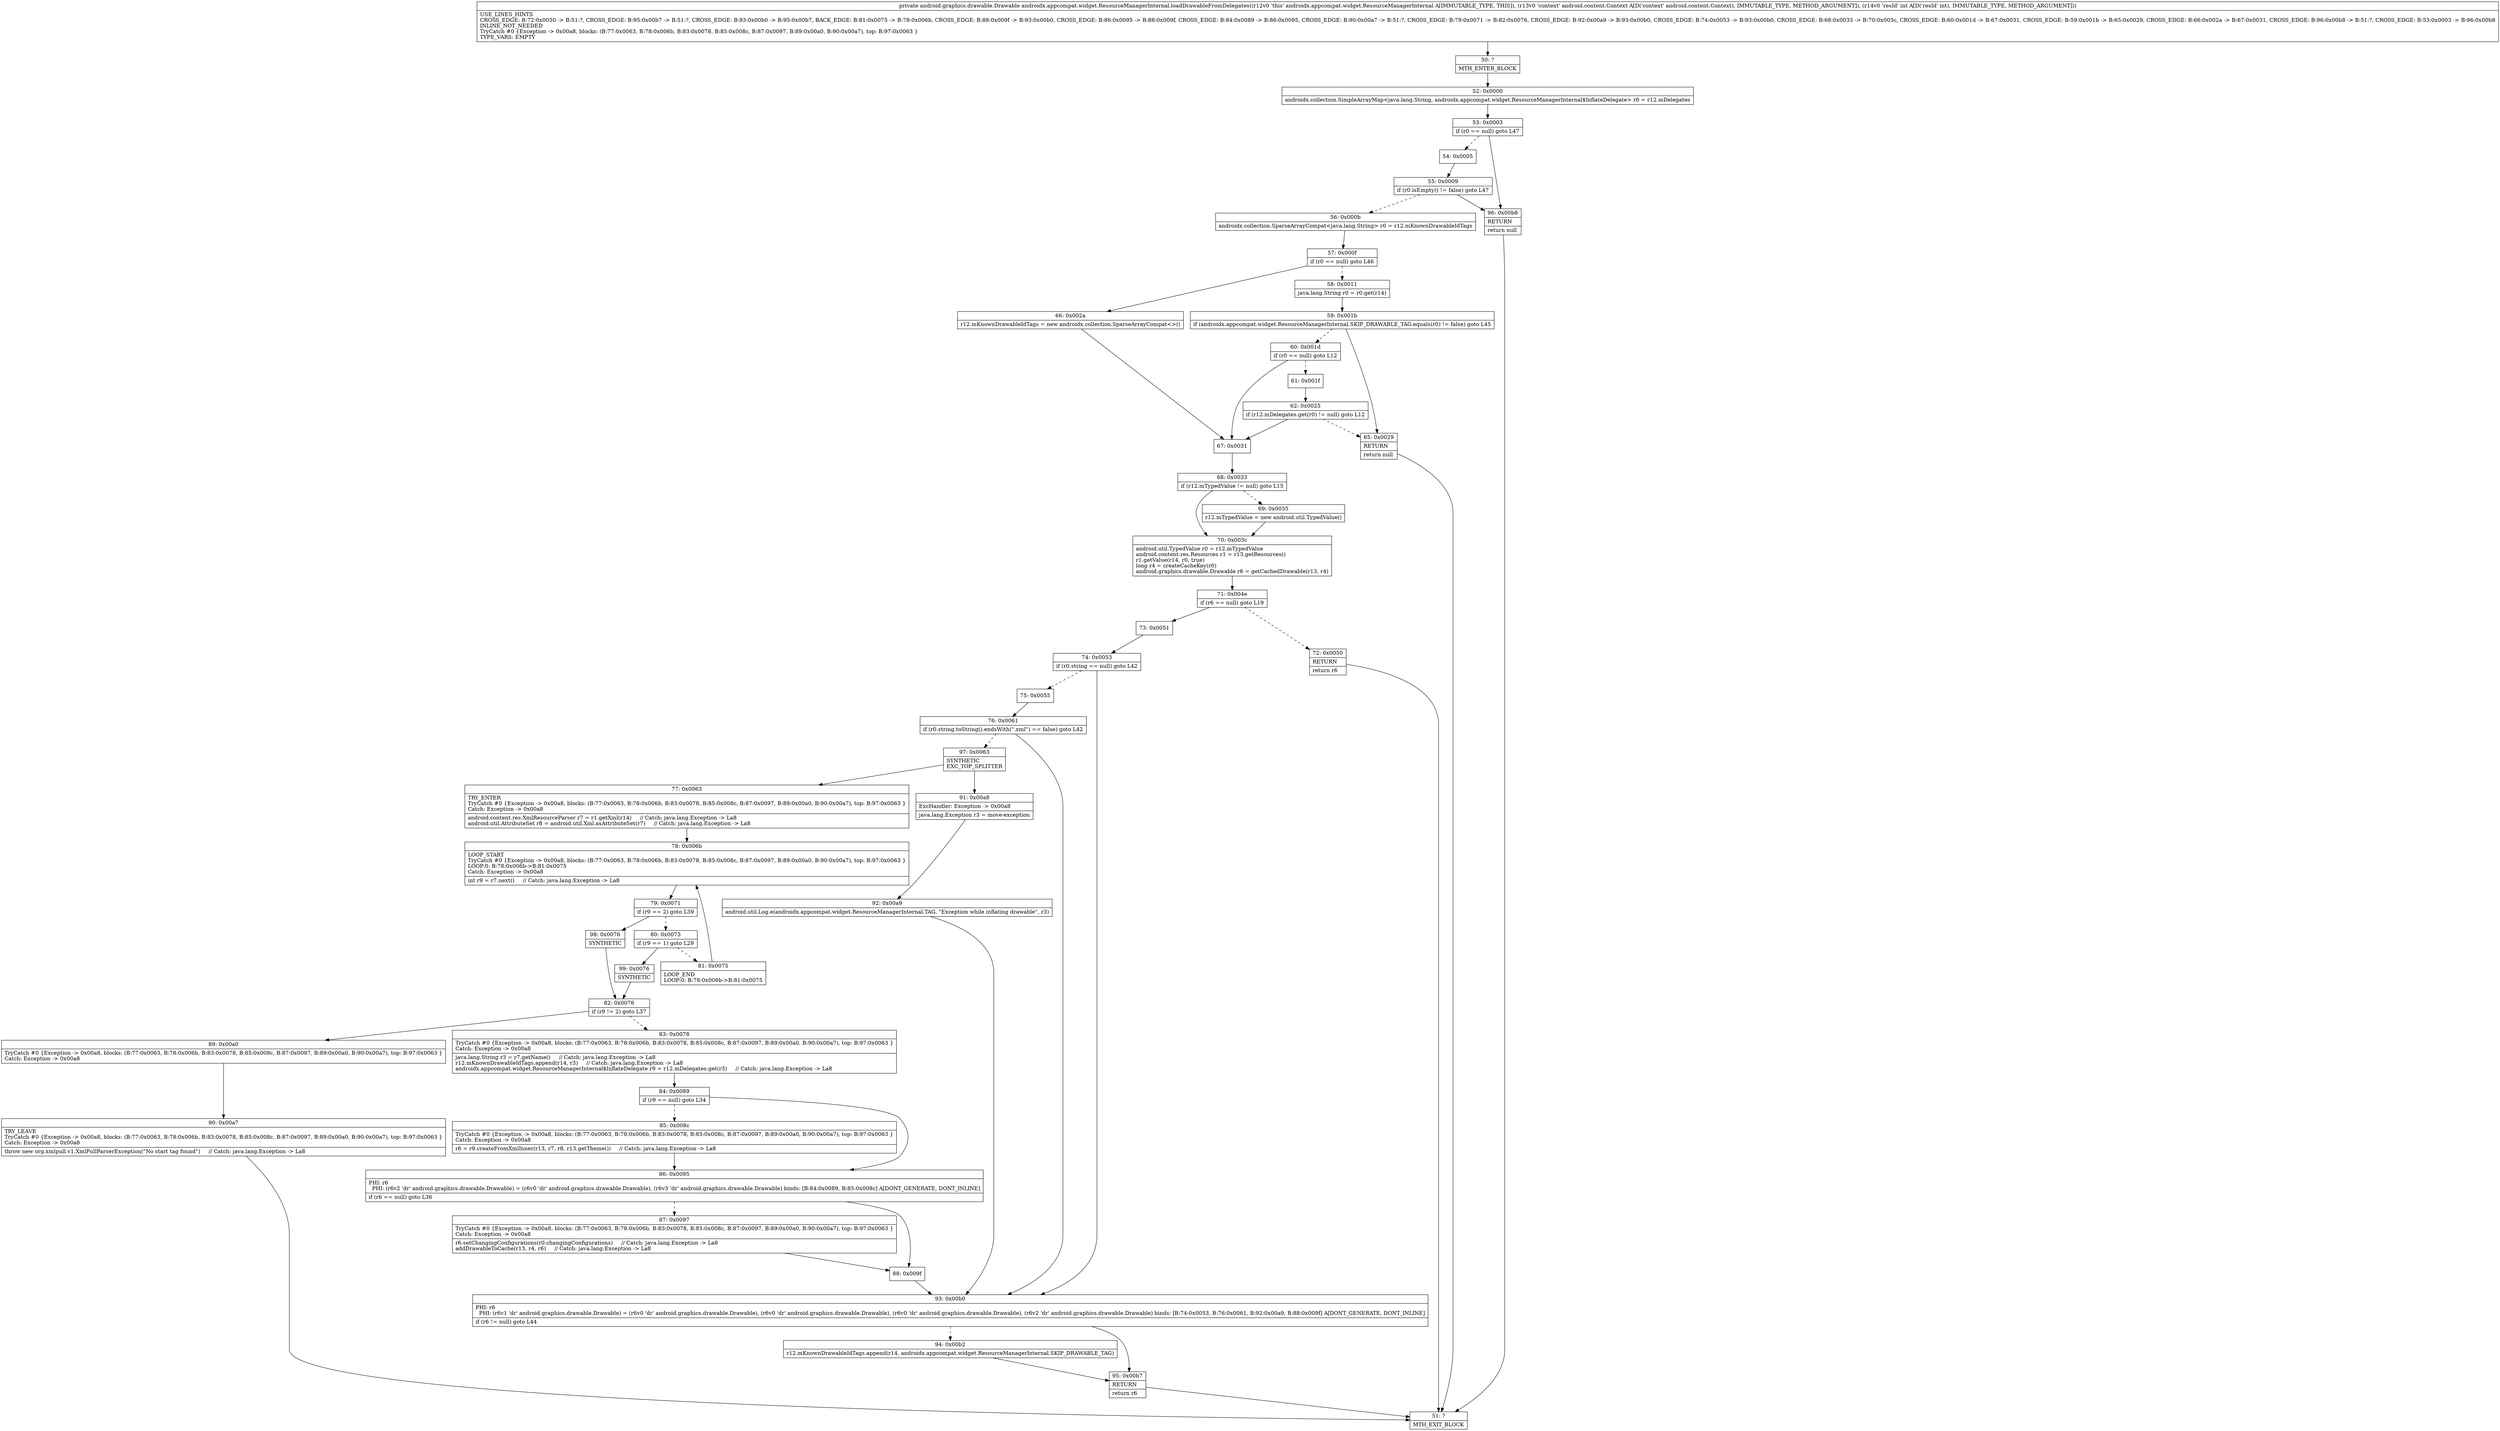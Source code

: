 digraph "CFG forandroidx.appcompat.widget.ResourceManagerInternal.loadDrawableFromDelegates(Landroid\/content\/Context;I)Landroid\/graphics\/drawable\/Drawable;" {
Node_50 [shape=record,label="{50\:\ ?|MTH_ENTER_BLOCK\l}"];
Node_52 [shape=record,label="{52\:\ 0x0000|androidx.collection.SimpleArrayMap\<java.lang.String, androidx.appcompat.widget.ResourceManagerInternal$InflateDelegate\> r0 = r12.mDelegates\l}"];
Node_53 [shape=record,label="{53\:\ 0x0003|if (r0 == null) goto L47\l}"];
Node_54 [shape=record,label="{54\:\ 0x0005}"];
Node_55 [shape=record,label="{55\:\ 0x0009|if (r0.isEmpty() != false) goto L47\l}"];
Node_56 [shape=record,label="{56\:\ 0x000b|androidx.collection.SparseArrayCompat\<java.lang.String\> r0 = r12.mKnownDrawableIdTags\l}"];
Node_57 [shape=record,label="{57\:\ 0x000f|if (r0 == null) goto L46\l}"];
Node_58 [shape=record,label="{58\:\ 0x0011|java.lang.String r0 = r0.get(r14)\l}"];
Node_59 [shape=record,label="{59\:\ 0x001b|if (androidx.appcompat.widget.ResourceManagerInternal.SKIP_DRAWABLE_TAG.equals(r0) != false) goto L45\l}"];
Node_60 [shape=record,label="{60\:\ 0x001d|if (r0 == null) goto L12\l}"];
Node_61 [shape=record,label="{61\:\ 0x001f}"];
Node_62 [shape=record,label="{62\:\ 0x0025|if (r12.mDelegates.get(r0) != null) goto L12\l}"];
Node_67 [shape=record,label="{67\:\ 0x0031}"];
Node_68 [shape=record,label="{68\:\ 0x0033|if (r12.mTypedValue != null) goto L15\l}"];
Node_69 [shape=record,label="{69\:\ 0x0035|r12.mTypedValue = new android.util.TypedValue()\l}"];
Node_70 [shape=record,label="{70\:\ 0x003c|android.util.TypedValue r0 = r12.mTypedValue\landroid.content.res.Resources r1 = r13.getResources()\lr1.getValue(r14, r0, true)\llong r4 = createCacheKey(r0)\landroid.graphics.drawable.Drawable r6 = getCachedDrawable(r13, r4)\l}"];
Node_71 [shape=record,label="{71\:\ 0x004e|if (r6 == null) goto L19\l}"];
Node_72 [shape=record,label="{72\:\ 0x0050|RETURN\l|return r6\l}"];
Node_51 [shape=record,label="{51\:\ ?|MTH_EXIT_BLOCK\l}"];
Node_73 [shape=record,label="{73\:\ 0x0051}"];
Node_74 [shape=record,label="{74\:\ 0x0053|if (r0.string == null) goto L42\l}"];
Node_75 [shape=record,label="{75\:\ 0x0055}"];
Node_76 [shape=record,label="{76\:\ 0x0061|if (r0.string.toString().endsWith(\".xml\") == false) goto L42\l}"];
Node_97 [shape=record,label="{97\:\ 0x0063|SYNTHETIC\lEXC_TOP_SPLITTER\l}"];
Node_77 [shape=record,label="{77\:\ 0x0063|TRY_ENTER\lTryCatch #0 \{Exception \-\> 0x00a8, blocks: (B:77:0x0063, B:78:0x006b, B:83:0x0078, B:85:0x008c, B:87:0x0097, B:89:0x00a0, B:90:0x00a7), top: B:97:0x0063 \}\lCatch: Exception \-\> 0x00a8\l|android.content.res.XmlResourceParser r7 = r1.getXml(r14)     \/\/ Catch: java.lang.Exception \-\> La8\landroid.util.AttributeSet r8 = android.util.Xml.asAttributeSet(r7)     \/\/ Catch: java.lang.Exception \-\> La8\l}"];
Node_78 [shape=record,label="{78\:\ 0x006b|LOOP_START\lTryCatch #0 \{Exception \-\> 0x00a8, blocks: (B:77:0x0063, B:78:0x006b, B:83:0x0078, B:85:0x008c, B:87:0x0097, B:89:0x00a0, B:90:0x00a7), top: B:97:0x0063 \}\lLOOP:0: B:78:0x006b\-\>B:81:0x0075\lCatch: Exception \-\> 0x00a8\l|int r9 = r7.next()     \/\/ Catch: java.lang.Exception \-\> La8\l}"];
Node_79 [shape=record,label="{79\:\ 0x0071|if (r9 == 2) goto L39\l}"];
Node_80 [shape=record,label="{80\:\ 0x0073|if (r9 == 1) goto L29\l}"];
Node_81 [shape=record,label="{81\:\ 0x0075|LOOP_END\lLOOP:0: B:78:0x006b\-\>B:81:0x0075\l}"];
Node_99 [shape=record,label="{99\:\ 0x0076|SYNTHETIC\l}"];
Node_82 [shape=record,label="{82\:\ 0x0076|if (r9 != 2) goto L37\l}"];
Node_83 [shape=record,label="{83\:\ 0x0078|TryCatch #0 \{Exception \-\> 0x00a8, blocks: (B:77:0x0063, B:78:0x006b, B:83:0x0078, B:85:0x008c, B:87:0x0097, B:89:0x00a0, B:90:0x00a7), top: B:97:0x0063 \}\lCatch: Exception \-\> 0x00a8\l|java.lang.String r3 = r7.getName()     \/\/ Catch: java.lang.Exception \-\> La8\lr12.mKnownDrawableIdTags.append(r14, r3)     \/\/ Catch: java.lang.Exception \-\> La8\landroidx.appcompat.widget.ResourceManagerInternal$InflateDelegate r9 = r12.mDelegates.get(r3)     \/\/ Catch: java.lang.Exception \-\> La8\l}"];
Node_84 [shape=record,label="{84\:\ 0x0089|if (r9 == null) goto L34\l}"];
Node_85 [shape=record,label="{85\:\ 0x008c|TryCatch #0 \{Exception \-\> 0x00a8, blocks: (B:77:0x0063, B:78:0x006b, B:83:0x0078, B:85:0x008c, B:87:0x0097, B:89:0x00a0, B:90:0x00a7), top: B:97:0x0063 \}\lCatch: Exception \-\> 0x00a8\l|r6 = r9.createFromXmlInner(r13, r7, r8, r13.getTheme())     \/\/ Catch: java.lang.Exception \-\> La8\l}"];
Node_86 [shape=record,label="{86\:\ 0x0095|PHI: r6 \l  PHI: (r6v2 'dr' android.graphics.drawable.Drawable) = (r6v0 'dr' android.graphics.drawable.Drawable), (r6v3 'dr' android.graphics.drawable.Drawable) binds: [B:84:0x0089, B:85:0x008c] A[DONT_GENERATE, DONT_INLINE]\l|if (r6 == null) goto L36\l}"];
Node_87 [shape=record,label="{87\:\ 0x0097|TryCatch #0 \{Exception \-\> 0x00a8, blocks: (B:77:0x0063, B:78:0x006b, B:83:0x0078, B:85:0x008c, B:87:0x0097, B:89:0x00a0, B:90:0x00a7), top: B:97:0x0063 \}\lCatch: Exception \-\> 0x00a8\l|r6.setChangingConfigurations(r0.changingConfigurations)     \/\/ Catch: java.lang.Exception \-\> La8\laddDrawableToCache(r13, r4, r6)     \/\/ Catch: java.lang.Exception \-\> La8\l}"];
Node_88 [shape=record,label="{88\:\ 0x009f}"];
Node_89 [shape=record,label="{89\:\ 0x00a0|TryCatch #0 \{Exception \-\> 0x00a8, blocks: (B:77:0x0063, B:78:0x006b, B:83:0x0078, B:85:0x008c, B:87:0x0097, B:89:0x00a0, B:90:0x00a7), top: B:97:0x0063 \}\lCatch: Exception \-\> 0x00a8\l}"];
Node_90 [shape=record,label="{90\:\ 0x00a7|TRY_LEAVE\lTryCatch #0 \{Exception \-\> 0x00a8, blocks: (B:77:0x0063, B:78:0x006b, B:83:0x0078, B:85:0x008c, B:87:0x0097, B:89:0x00a0, B:90:0x00a7), top: B:97:0x0063 \}\lCatch: Exception \-\> 0x00a8\l|throw new org.xmlpull.v1.XmlPullParserException(\"No start tag found\")     \/\/ Catch: java.lang.Exception \-\> La8\l}"];
Node_98 [shape=record,label="{98\:\ 0x0076|SYNTHETIC\l}"];
Node_91 [shape=record,label="{91\:\ 0x00a8|ExcHandler: Exception \-\> 0x00a8\l|java.lang.Exception r3 = move\-exception\l}"];
Node_92 [shape=record,label="{92\:\ 0x00a9|android.util.Log.e(androidx.appcompat.widget.ResourceManagerInternal.TAG, \"Exception while inflating drawable\", r3)\l}"];
Node_93 [shape=record,label="{93\:\ 0x00b0|PHI: r6 \l  PHI: (r6v1 'dr' android.graphics.drawable.Drawable) = (r6v0 'dr' android.graphics.drawable.Drawable), (r6v0 'dr' android.graphics.drawable.Drawable), (r6v0 'dr' android.graphics.drawable.Drawable), (r6v2 'dr' android.graphics.drawable.Drawable) binds: [B:74:0x0053, B:76:0x0061, B:92:0x00a9, B:88:0x009f] A[DONT_GENERATE, DONT_INLINE]\l|if (r6 != null) goto L44\l}"];
Node_94 [shape=record,label="{94\:\ 0x00b2|r12.mKnownDrawableIdTags.append(r14, androidx.appcompat.widget.ResourceManagerInternal.SKIP_DRAWABLE_TAG)\l}"];
Node_95 [shape=record,label="{95\:\ 0x00b7|RETURN\l|return r6\l}"];
Node_65 [shape=record,label="{65\:\ 0x0029|RETURN\l|return null\l}"];
Node_66 [shape=record,label="{66\:\ 0x002a|r12.mKnownDrawableIdTags = new androidx.collection.SparseArrayCompat\<\>()\l}"];
Node_96 [shape=record,label="{96\:\ 0x00b8|RETURN\l|return null\l}"];
MethodNode[shape=record,label="{private android.graphics.drawable.Drawable androidx.appcompat.widget.ResourceManagerInternal.loadDrawableFromDelegates((r12v0 'this' androidx.appcompat.widget.ResourceManagerInternal A[IMMUTABLE_TYPE, THIS]), (r13v0 'context' android.content.Context A[D('context' android.content.Context), IMMUTABLE_TYPE, METHOD_ARGUMENT]), (r14v0 'resId' int A[D('resId' int), IMMUTABLE_TYPE, METHOD_ARGUMENT]))  | USE_LINES_HINTS\lCROSS_EDGE: B:72:0x0050 \-\> B:51:?, CROSS_EDGE: B:95:0x00b7 \-\> B:51:?, CROSS_EDGE: B:93:0x00b0 \-\> B:95:0x00b7, BACK_EDGE: B:81:0x0075 \-\> B:78:0x006b, CROSS_EDGE: B:88:0x009f \-\> B:93:0x00b0, CROSS_EDGE: B:86:0x0095 \-\> B:88:0x009f, CROSS_EDGE: B:84:0x0089 \-\> B:86:0x0095, CROSS_EDGE: B:90:0x00a7 \-\> B:51:?, CROSS_EDGE: B:79:0x0071 \-\> B:82:0x0076, CROSS_EDGE: B:92:0x00a9 \-\> B:93:0x00b0, CROSS_EDGE: B:74:0x0053 \-\> B:93:0x00b0, CROSS_EDGE: B:68:0x0033 \-\> B:70:0x003c, CROSS_EDGE: B:60:0x001d \-\> B:67:0x0031, CROSS_EDGE: B:59:0x001b \-\> B:65:0x0029, CROSS_EDGE: B:66:0x002a \-\> B:67:0x0031, CROSS_EDGE: B:96:0x00b8 \-\> B:51:?, CROSS_EDGE: B:53:0x0003 \-\> B:96:0x00b8\lINLINE_NOT_NEEDED\lTryCatch #0 \{Exception \-\> 0x00a8, blocks: (B:77:0x0063, B:78:0x006b, B:83:0x0078, B:85:0x008c, B:87:0x0097, B:89:0x00a0, B:90:0x00a7), top: B:97:0x0063 \}\lTYPE_VARS: EMPTY\l}"];
MethodNode -> Node_50;Node_50 -> Node_52;
Node_52 -> Node_53;
Node_53 -> Node_54[style=dashed];
Node_53 -> Node_96;
Node_54 -> Node_55;
Node_55 -> Node_56[style=dashed];
Node_55 -> Node_96;
Node_56 -> Node_57;
Node_57 -> Node_58[style=dashed];
Node_57 -> Node_66;
Node_58 -> Node_59;
Node_59 -> Node_60[style=dashed];
Node_59 -> Node_65;
Node_60 -> Node_61[style=dashed];
Node_60 -> Node_67;
Node_61 -> Node_62;
Node_62 -> Node_65[style=dashed];
Node_62 -> Node_67;
Node_67 -> Node_68;
Node_68 -> Node_69[style=dashed];
Node_68 -> Node_70;
Node_69 -> Node_70;
Node_70 -> Node_71;
Node_71 -> Node_72[style=dashed];
Node_71 -> Node_73;
Node_72 -> Node_51;
Node_73 -> Node_74;
Node_74 -> Node_75[style=dashed];
Node_74 -> Node_93;
Node_75 -> Node_76;
Node_76 -> Node_93;
Node_76 -> Node_97[style=dashed];
Node_97 -> Node_77;
Node_97 -> Node_91;
Node_77 -> Node_78;
Node_78 -> Node_79;
Node_79 -> Node_80[style=dashed];
Node_79 -> Node_98;
Node_80 -> Node_81[style=dashed];
Node_80 -> Node_99;
Node_81 -> Node_78;
Node_99 -> Node_82;
Node_82 -> Node_83[style=dashed];
Node_82 -> Node_89;
Node_83 -> Node_84;
Node_84 -> Node_85[style=dashed];
Node_84 -> Node_86;
Node_85 -> Node_86;
Node_86 -> Node_87[style=dashed];
Node_86 -> Node_88;
Node_87 -> Node_88;
Node_88 -> Node_93;
Node_89 -> Node_90;
Node_90 -> Node_51;
Node_98 -> Node_82;
Node_91 -> Node_92;
Node_92 -> Node_93;
Node_93 -> Node_94[style=dashed];
Node_93 -> Node_95;
Node_94 -> Node_95;
Node_95 -> Node_51;
Node_65 -> Node_51;
Node_66 -> Node_67;
Node_96 -> Node_51;
}

